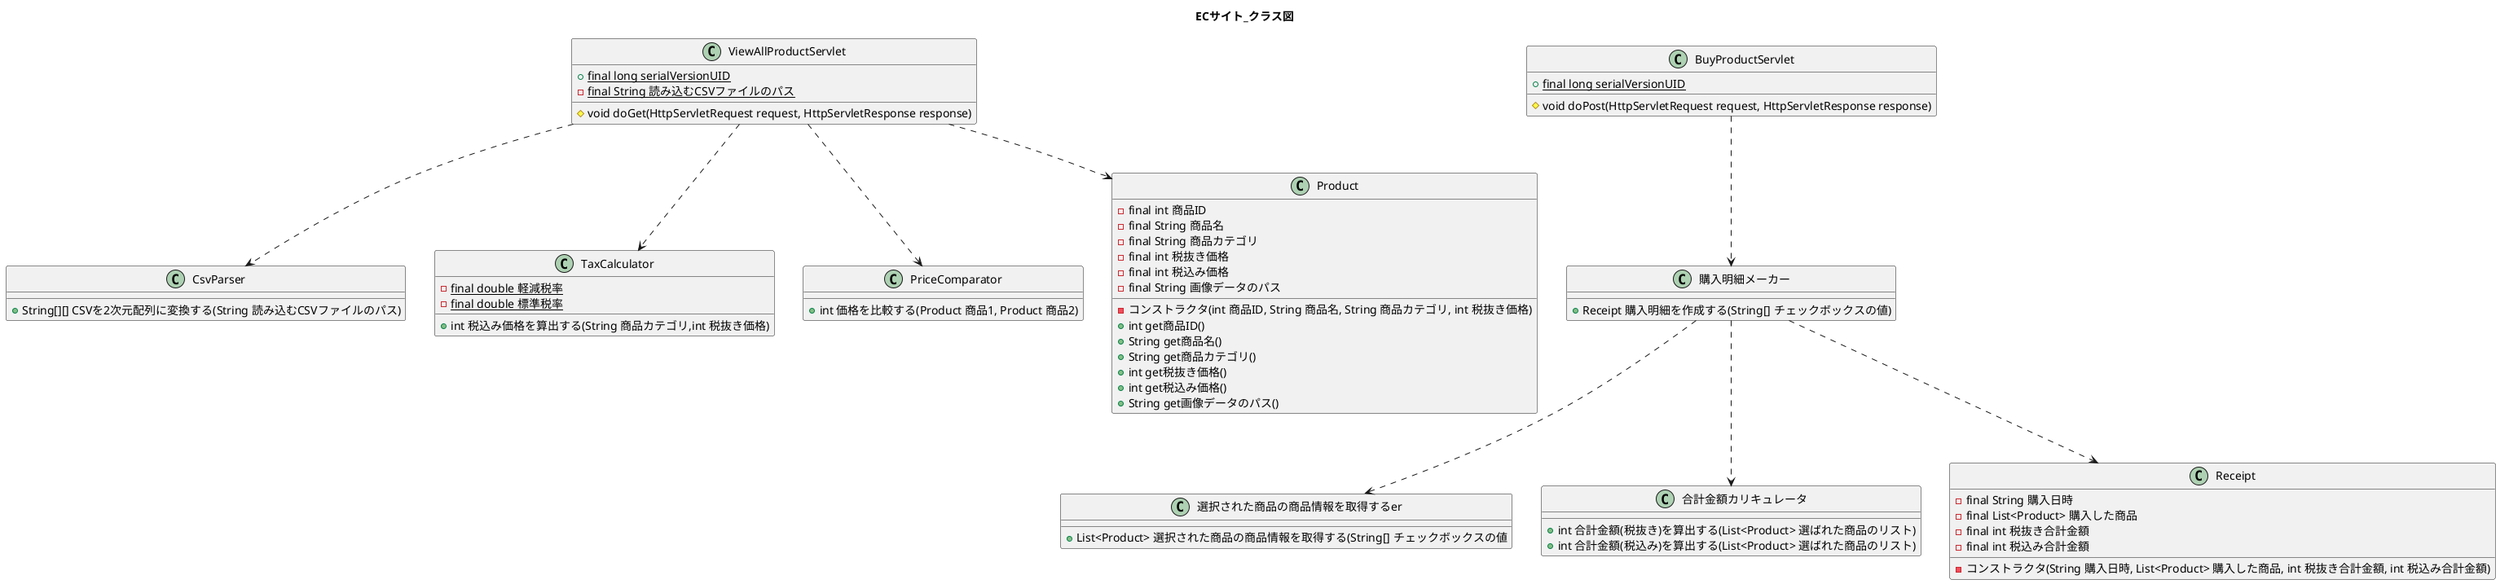 @startuml
title ECサイト_クラス図

class ViewAllProductServlet {
    +{static} final long serialVersionUID
    -{static} final String 読み込むCSVファイルのパス
    #void doGet(HttpServletRequest request, HttpServletResponse response)
}

class BuyProductServlet {
    +{static} final long serialVersionUID
    #void doPost(HttpServletRequest request, HttpServletResponse response)
}

BuyProductServlet ..> 購入明細メーカー
class 購入明細メーカー {
    +Receipt 購入明細を作成する(String[] チェックボックスの値)
}

購入明細メーカー ..> 選択された商品の商品情報を取得するer
class 選択された商品の商品情報を取得するer {
    +List<Product> 選択された商品の商品情報を取得する(String[] チェックボックスの値
}

購入明細メーカー ..> 合計金額カリキュレータ 
class 合計金額カリキュレータ {
    +int 合計金額(税抜き)を算出する(List<Product> 選ばれた商品のリスト)
    +int 合計金額(税込み)を算出する(List<Product> 選ばれた商品のリスト)
}

購入明細メーカー ..> Receipt
class Receipt {
    -final String 購入日時
    -final List<Product> 購入した商品
    -final int 税抜き合計金額
    -final int 税込み合計金額
    -コンストラクタ(String 購入日時, List<Product> 購入した商品, int 税抜き合計金額, int 税込み合計金額)
}

ViewAllProductServlet ..> CsvParser
class CsvParser {
    +String[][] CSVを2次元配列に変換する(String 読み込むCSVファイルのパス)
}

ViewAllProductServlet ..> TaxCalculator
class TaxCalculator {
    -{static}final double 軽減税率
    -{static}final double 標準税率

    +int 税込み価格を算出する(String 商品カテゴリ,int 税抜き価格)
}

ViewAllProductServlet ..> PriceComparator
class PriceComparator {
    +int 価格を比較する(Product 商品1, Product 商品2)
}

ViewAllProductServlet ..> Product
class Product {
    -final int 商品ID
    -final String 商品名
    -final String 商品カテゴリ
    -final int 税抜き価格
    -final int 税込み価格
    -final String 画像データのパス
    -コンストラクタ(int 商品ID, String 商品名, String 商品カテゴリ, int 税抜き価格)
    +int get商品ID()
    +String get商品名()
    +String get商品カテゴリ()
    +int get税抜き価格()
    +int get税込み価格()
    +String get画像データのパス()
}
@enduml